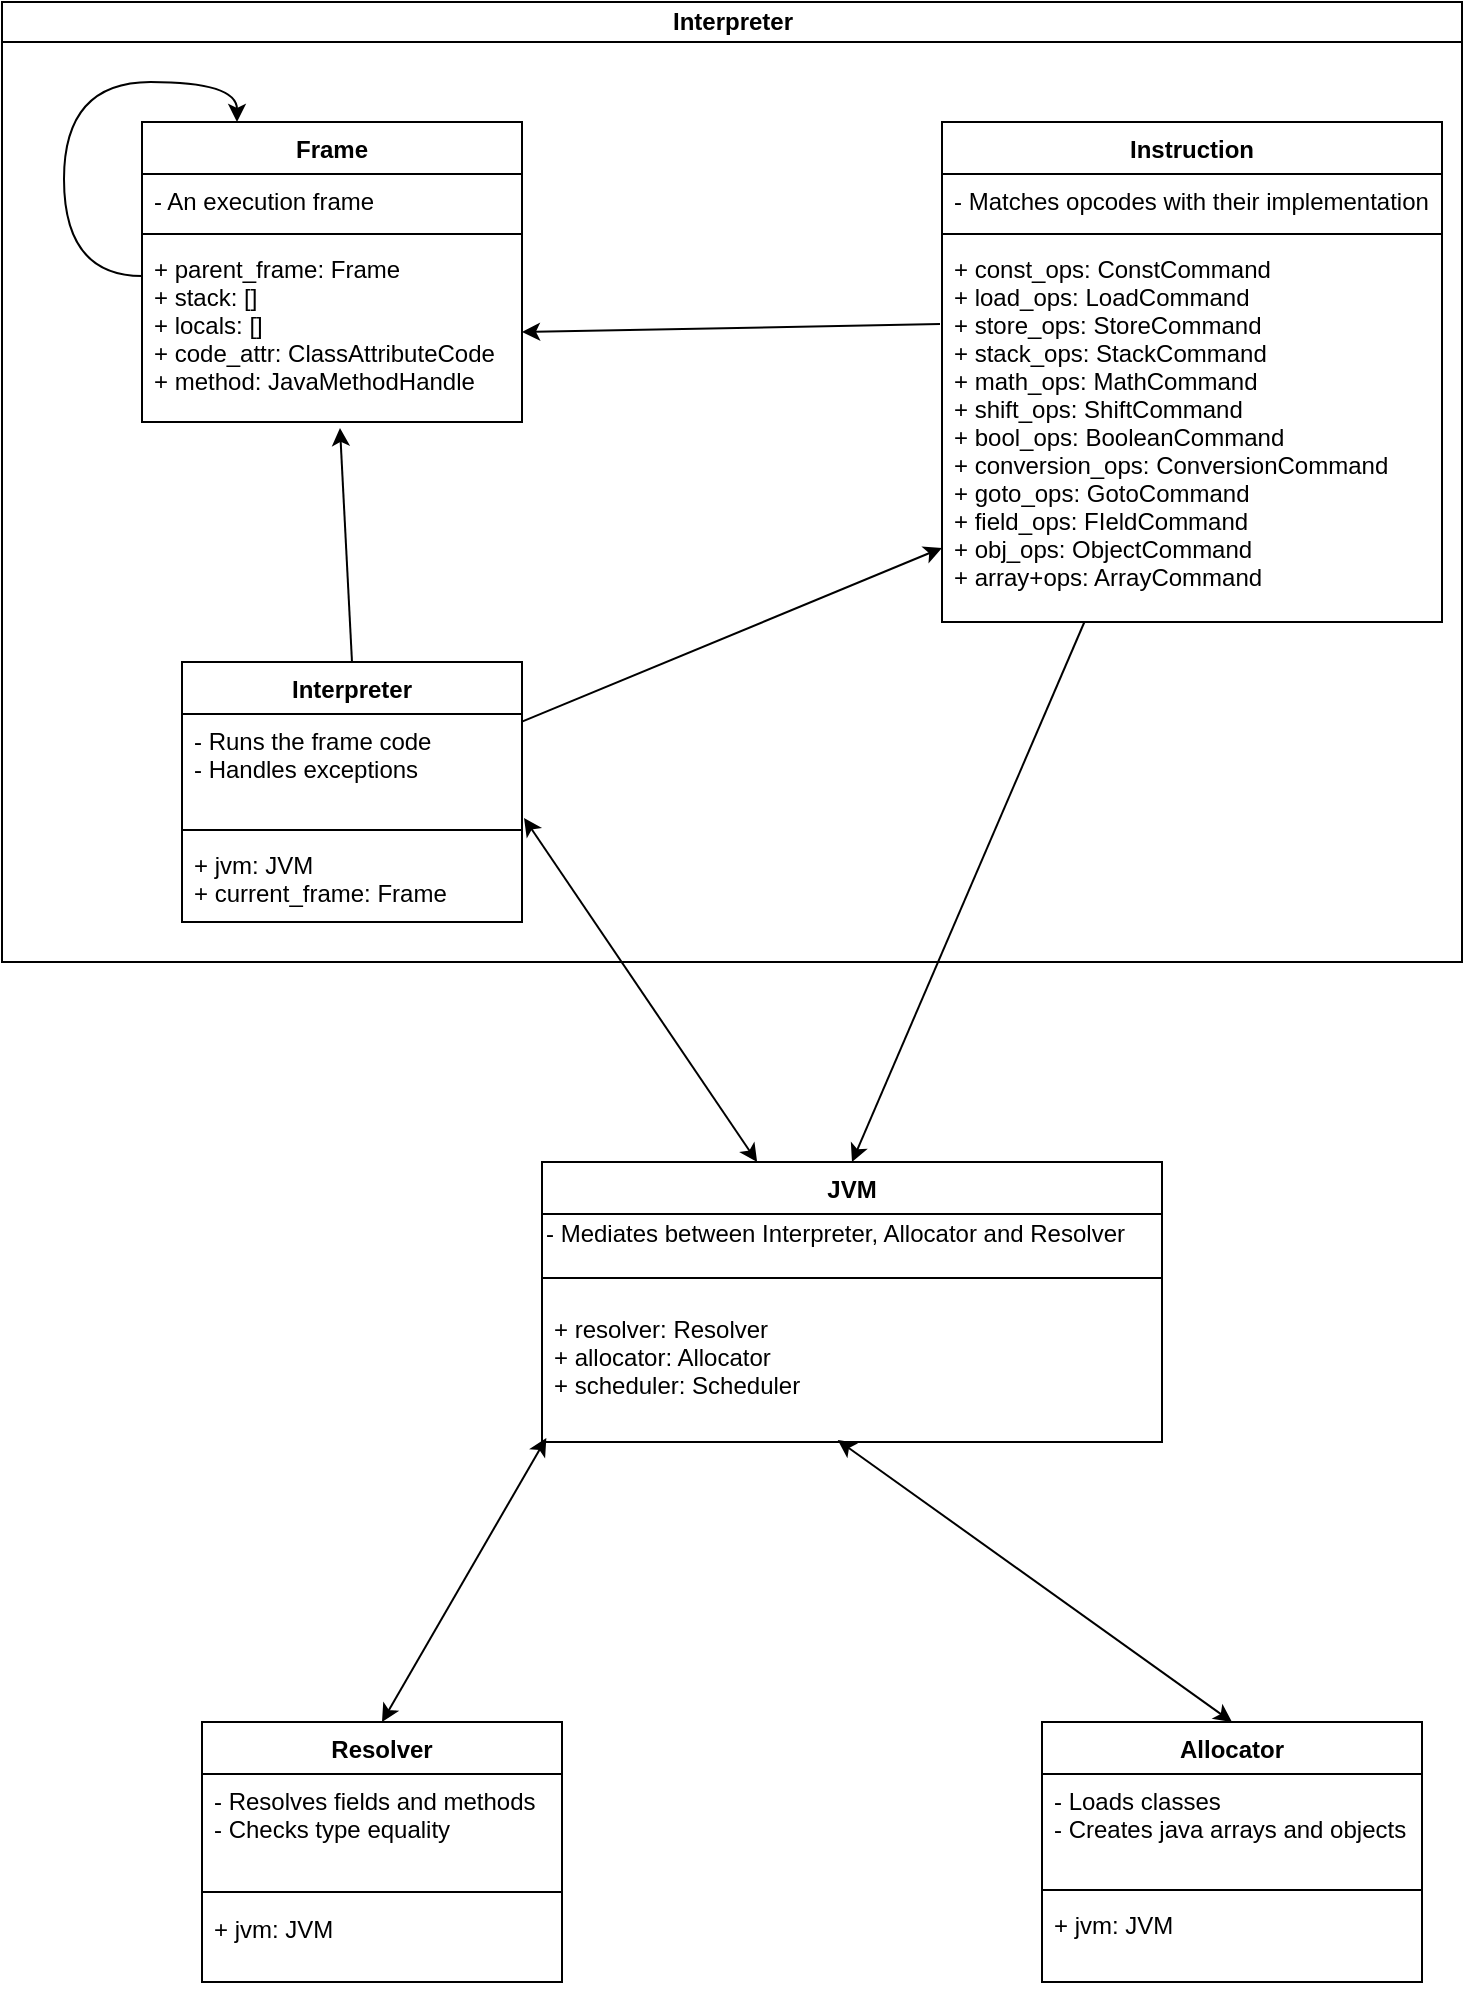 <mxfile>
    <diagram id="6RCa0clWe14tB8-T15rd" name="Page-1">
        <mxGraphModel dx="638" dy="350" grid="1" gridSize="10" guides="1" tooltips="1" connect="1" arrows="1" fold="1" page="1" pageScale="1" pageWidth="827" pageHeight="1169" math="0" shadow="0">
            <root>
                <mxCell id="0"/>
                <mxCell id="1" parent="0"/>
                <mxCell id="16" style="rounded=0;orthogonalLoop=1;jettySize=auto;html=1;startArrow=classic;startFill=1;entryX=0.5;entryY=0;entryDx=0;entryDy=0;exitX=0.477;exitY=0.986;exitDx=0;exitDy=0;exitPerimeter=0;" parent="1" source="5" target="12" edge="1">
                    <mxGeometry relative="1" as="geometry"/>
                </mxCell>
                <mxCell id="25" style="rounded=0;orthogonalLoop=1;jettySize=auto;html=1;entryX=0.5;entryY=0;entryDx=0;entryDy=0;startArrow=classic;startFill=1;exitX=0.007;exitY=0.971;exitDx=0;exitDy=0;exitPerimeter=0;" parent="1" source="5" target="21" edge="1">
                    <mxGeometry relative="1" as="geometry"/>
                </mxCell>
                <mxCell id="30" style="rounded=0;orthogonalLoop=1;jettySize=auto;html=1;entryX=1.006;entryY=0.963;entryDx=0;entryDy=0;entryPerimeter=0;startArrow=classic;startFill=1;" parent="1" source="2" target="27" edge="1">
                    <mxGeometry relative="1" as="geometry"/>
                </mxCell>
                <mxCell id="2" value="JVM" style="swimlane;fontStyle=1;align=center;verticalAlign=top;childLayout=stackLayout;horizontal=1;startSize=26;horizontalStack=0;resizeParent=1;resizeParentMax=0;resizeLast=0;collapsible=1;marginBottom=0;" parent="1" vertex="1">
                    <mxGeometry x="320" y="730" width="310" height="140" as="geometry"/>
                </mxCell>
                <mxCell id="11" value="- Mediates between Interpreter, Allocator and Resolver" style="text;html=1;align=left;verticalAlign=middle;resizable=0;points=[];autosize=1;" parent="2" vertex="1">
                    <mxGeometry y="26" width="310" height="20" as="geometry"/>
                </mxCell>
                <mxCell id="4" value="" style="line;strokeWidth=1;fillColor=none;align=left;verticalAlign=middle;spacingTop=-1;spacingLeft=3;spacingRight=3;rotatable=0;labelPosition=right;points=[];portConstraint=eastwest;" parent="2" vertex="1">
                    <mxGeometry y="46" width="310" height="24" as="geometry"/>
                </mxCell>
                <mxCell id="5" value="+ resolver: Resolver&#10;+ allocator: Allocator&#10;+ scheduler: Scheduler" style="text;strokeColor=none;fillColor=none;align=left;verticalAlign=top;spacingLeft=4;spacingRight=4;overflow=hidden;rotatable=0;points=[[0,0.5],[1,0.5]];portConstraint=eastwest;" parent="2" vertex="1">
                    <mxGeometry y="70" width="310" height="70" as="geometry"/>
                </mxCell>
                <mxCell id="12" value="Allocator" style="swimlane;fontStyle=1;align=center;verticalAlign=top;childLayout=stackLayout;horizontal=1;startSize=26;horizontalStack=0;resizeParent=1;resizeParentMax=0;resizeLast=0;collapsible=1;marginBottom=0;" parent="1" vertex="1">
                    <mxGeometry x="570" y="1010" width="190" height="130" as="geometry"/>
                </mxCell>
                <mxCell id="13" value="- Loads classes&#10;- Creates java arrays and objects" style="text;strokeColor=none;fillColor=none;align=left;verticalAlign=top;spacingLeft=4;spacingRight=4;overflow=hidden;rotatable=0;points=[[0,0.5],[1,0.5]];portConstraint=eastwest;" parent="12" vertex="1">
                    <mxGeometry y="26" width="190" height="54" as="geometry"/>
                </mxCell>
                <mxCell id="14" value="" style="line;strokeWidth=1;fillColor=none;align=left;verticalAlign=middle;spacingTop=-1;spacingLeft=3;spacingRight=3;rotatable=0;labelPosition=right;points=[];portConstraint=eastwest;" parent="12" vertex="1">
                    <mxGeometry y="80" width="190" height="8" as="geometry"/>
                </mxCell>
                <mxCell id="15" value="+ jvm: JVM" style="text;strokeColor=none;fillColor=none;align=left;verticalAlign=top;spacingLeft=4;spacingRight=4;overflow=hidden;rotatable=0;points=[[0,0.5],[1,0.5]];portConstraint=eastwest;" parent="12" vertex="1">
                    <mxGeometry y="88" width="190" height="42" as="geometry"/>
                </mxCell>
                <mxCell id="21" value="Resolver" style="swimlane;fontStyle=1;align=center;verticalAlign=top;childLayout=stackLayout;horizontal=1;startSize=26;horizontalStack=0;resizeParent=1;resizeParentMax=0;resizeLast=0;collapsible=1;marginBottom=0;" parent="1" vertex="1">
                    <mxGeometry x="150" y="1010" width="180" height="130" as="geometry"/>
                </mxCell>
                <mxCell id="22" value="- Resolves fields and methods&#10;- Checks type equality" style="text;strokeColor=none;fillColor=none;align=left;verticalAlign=top;spacingLeft=4;spacingRight=4;overflow=hidden;rotatable=0;points=[[0,0.5],[1,0.5]];portConstraint=eastwest;" parent="21" vertex="1">
                    <mxGeometry y="26" width="180" height="54" as="geometry"/>
                </mxCell>
                <mxCell id="23" value="" style="line;strokeWidth=1;fillColor=none;align=left;verticalAlign=middle;spacingTop=-1;spacingLeft=3;spacingRight=3;rotatable=0;labelPosition=right;points=[];portConstraint=eastwest;" parent="21" vertex="1">
                    <mxGeometry y="80" width="180" height="10" as="geometry"/>
                </mxCell>
                <mxCell id="24" value="+ jvm: JVM" style="text;strokeColor=none;fillColor=none;align=left;verticalAlign=top;spacingLeft=4;spacingRight=4;overflow=hidden;rotatable=0;points=[[0,0.5],[1,0.5]];portConstraint=eastwest;" parent="21" vertex="1">
                    <mxGeometry y="90" width="180" height="40" as="geometry"/>
                </mxCell>
                <mxCell id="35" style="edgeStyle=none;rounded=0;orthogonalLoop=1;jettySize=auto;html=1;exitX=0.5;exitY=0;exitDx=0;exitDy=0;startArrow=none;startFill=0;entryX=0.521;entryY=1.033;entryDx=0;entryDy=0;entryPerimeter=0;" parent="1" source="26" target="34" edge="1">
                    <mxGeometry relative="1" as="geometry">
                        <mxPoint x="308" y="260" as="targetPoint"/>
                    </mxGeometry>
                </mxCell>
                <mxCell id="51" style="rounded=0;orthogonalLoop=1;jettySize=auto;html=1;entryX=0;entryY=0.805;entryDx=0;entryDy=0;entryPerimeter=0;" parent="1" source="26" target="45" edge="1">
                    <mxGeometry relative="1" as="geometry">
                        <mxPoint x="685" y="710" as="targetPoint"/>
                    </mxGeometry>
                </mxCell>
                <mxCell id="26" value="Interpreter" style="swimlane;fontStyle=1;align=center;verticalAlign=top;childLayout=stackLayout;horizontal=1;startSize=26;horizontalStack=0;resizeParent=1;resizeParentMax=0;resizeLast=0;collapsible=1;marginBottom=0;" parent="1" vertex="1">
                    <mxGeometry x="140" y="480" width="170" height="130" as="geometry"/>
                </mxCell>
                <mxCell id="27" value="- Runs the frame code&#10;- Handles exceptions&#10;" style="text;strokeColor=none;fillColor=none;align=left;verticalAlign=top;spacingLeft=4;spacingRight=4;overflow=hidden;rotatable=0;points=[[0,0.5],[1,0.5]];portConstraint=eastwest;" parent="26" vertex="1">
                    <mxGeometry y="26" width="170" height="54" as="geometry"/>
                </mxCell>
                <mxCell id="28" value="" style="line;strokeWidth=1;fillColor=none;align=left;verticalAlign=middle;spacingTop=-1;spacingLeft=3;spacingRight=3;rotatable=0;labelPosition=right;points=[];portConstraint=eastwest;" parent="26" vertex="1">
                    <mxGeometry y="80" width="170" height="8" as="geometry"/>
                </mxCell>
                <mxCell id="29" value="+ jvm: JVM&#10;+ current_frame: Frame" style="text;strokeColor=none;fillColor=none;align=left;verticalAlign=top;spacingLeft=4;spacingRight=4;overflow=hidden;rotatable=0;points=[[0,0.5],[1,0.5]];portConstraint=eastwest;" parent="26" vertex="1">
                    <mxGeometry y="88" width="170" height="42" as="geometry"/>
                </mxCell>
                <mxCell id="31" value="Frame" style="swimlane;fontStyle=1;align=center;verticalAlign=top;childLayout=stackLayout;horizontal=1;startSize=26;horizontalStack=0;resizeParent=1;resizeParentMax=0;resizeLast=0;collapsible=1;marginBottom=0;" parent="1" vertex="1">
                    <mxGeometry x="120" y="210" width="190" height="150" as="geometry"/>
                </mxCell>
                <mxCell id="32" value="- An execution frame" style="text;strokeColor=none;fillColor=none;align=left;verticalAlign=top;spacingLeft=4;spacingRight=4;overflow=hidden;rotatable=0;points=[[0,0.5],[1,0.5]];portConstraint=eastwest;" parent="31" vertex="1">
                    <mxGeometry y="26" width="190" height="26" as="geometry"/>
                </mxCell>
                <mxCell id="33" value="" style="line;strokeWidth=1;fillColor=none;align=left;verticalAlign=middle;spacingTop=-1;spacingLeft=3;spacingRight=3;rotatable=0;labelPosition=right;points=[];portConstraint=eastwest;" parent="31" vertex="1">
                    <mxGeometry y="52" width="190" height="8" as="geometry"/>
                </mxCell>
                <mxCell id="34" value="+ parent_frame: Frame&#10;+ stack: []&#10;+ locals: []&#10;+ code_attr: ClassAttributeCode&#10;+ method: JavaMethodHandle&#10;" style="text;strokeColor=none;fillColor=none;align=left;verticalAlign=top;spacingLeft=4;spacingRight=4;overflow=hidden;rotatable=0;points=[[0,0.5],[1,0.5]];portConstraint=eastwest;" parent="31" vertex="1">
                    <mxGeometry y="60" width="190" height="90" as="geometry"/>
                </mxCell>
                <mxCell id="50" style="edgeStyle=orthogonalEdgeStyle;rounded=0;orthogonalLoop=1;jettySize=auto;html=1;startArrow=none;startFill=0;curved=1;entryX=0.25;entryY=0;entryDx=0;entryDy=0;exitX=0;exitY=0.189;exitDx=0;exitDy=0;exitPerimeter=0;" parent="31" source="34" target="31" edge="1">
                    <mxGeometry relative="1" as="geometry">
                        <mxPoint x="-109" y="20" as="targetPoint"/>
                        <Array as="points">
                            <mxPoint x="-39" y="77"/>
                            <mxPoint x="-39" y="-20"/>
                            <mxPoint x="48" y="-20"/>
                        </Array>
                    </mxGeometry>
                </mxCell>
                <mxCell id="47" style="edgeStyle=none;rounded=0;orthogonalLoop=1;jettySize=auto;html=1;entryX=0.5;entryY=0;entryDx=0;entryDy=0;startArrow=none;startFill=0;" parent="1" source="42" target="2" edge="1">
                    <mxGeometry relative="1" as="geometry"/>
                </mxCell>
                <mxCell id="42" value="Instruction" style="swimlane;fontStyle=1;align=center;verticalAlign=top;childLayout=stackLayout;horizontal=1;startSize=26;horizontalStack=0;resizeParent=1;resizeParentMax=0;resizeLast=0;collapsible=1;marginBottom=0;" parent="1" vertex="1">
                    <mxGeometry x="520" y="210" width="250" height="250" as="geometry"/>
                </mxCell>
                <mxCell id="43" value="- Matches opcodes with their implementation&#10;" style="text;strokeColor=none;fillColor=none;align=left;verticalAlign=top;spacingLeft=4;spacingRight=4;overflow=hidden;rotatable=0;points=[[0,0.5],[1,0.5]];portConstraint=eastwest;" parent="42" vertex="1">
                    <mxGeometry y="26" width="250" height="26" as="geometry"/>
                </mxCell>
                <mxCell id="44" value="" style="line;strokeWidth=1;fillColor=none;align=left;verticalAlign=middle;spacingTop=-1;spacingLeft=3;spacingRight=3;rotatable=0;labelPosition=right;points=[];portConstraint=eastwest;" parent="42" vertex="1">
                    <mxGeometry y="52" width="250" height="8" as="geometry"/>
                </mxCell>
                <mxCell id="45" value="+ const_ops: ConstCommand&#10;+ load_ops: LoadCommand&#10;+ store_ops: StoreCommand&#10;+ stack_ops: StackCommand&#10;+ math_ops: MathCommand&#10;+ shift_ops: ShiftCommand&#10;+ bool_ops: BooleanCommand&#10;+ conversion_ops: ConversionCommand&#10;+ goto_ops: GotoCommand&#10;+ field_ops: FIeldCommand&#10;+ obj_ops: ObjectCommand&#10;+ array+ops: ArrayCommand" style="text;strokeColor=none;fillColor=none;align=left;verticalAlign=top;spacingLeft=4;spacingRight=4;overflow=hidden;rotatable=0;points=[[0,0.5],[1,0.5]];portConstraint=eastwest;" parent="42" vertex="1">
                    <mxGeometry y="60" width="250" height="190" as="geometry"/>
                </mxCell>
                <mxCell id="48" style="edgeStyle=none;rounded=0;orthogonalLoop=1;jettySize=auto;html=1;entryX=1;entryY=0.5;entryDx=0;entryDy=0;startArrow=none;startFill=0;exitX=-0.004;exitY=0.216;exitDx=0;exitDy=0;exitPerimeter=0;" parent="1" source="45" target="34" edge="1">
                    <mxGeometry relative="1" as="geometry"/>
                </mxCell>
                <mxCell id="56" value="Interpreter" style="swimlane;html=1;startSize=20;horizontal=1;containerType=tree;newEdgeStyle={&quot;edgeStyle&quot;:&quot;elbowEdgeStyle&quot;,&quot;startArrow&quot;:&quot;none&quot;,&quot;endArrow&quot;:&quot;none&quot;};" parent="1" vertex="1">
                    <mxGeometry x="50" y="150" width="730" height="480" as="geometry"/>
                </mxCell>
            </root>
        </mxGraphModel>
    </diagram>
</mxfile>